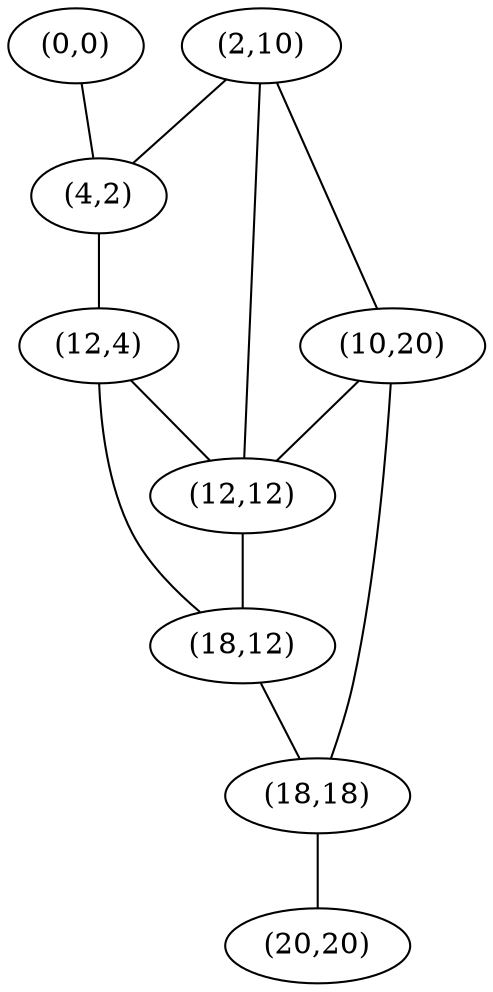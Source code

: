 graph {
  "(0,0)" -- "(4,2)"
  "(2,10)" -- "(4,2)"
  "(2,10)" -- "(10,20)"
  "(2,10)" -- "(12,12)"
  "(4,2)" -- "(12,4)"
  "(10,20)" -- "(12,12)"
  "(10,20)" -- "(18,18)"
  "(12,4)" -- "(12,12)"
  "(12,4)" -- "(18,12)"
  "(12,12)" -- "(18,12)"
  "(18,12)" -- "(18,18)"
  "(18,18)" -- "(20,20)"
}